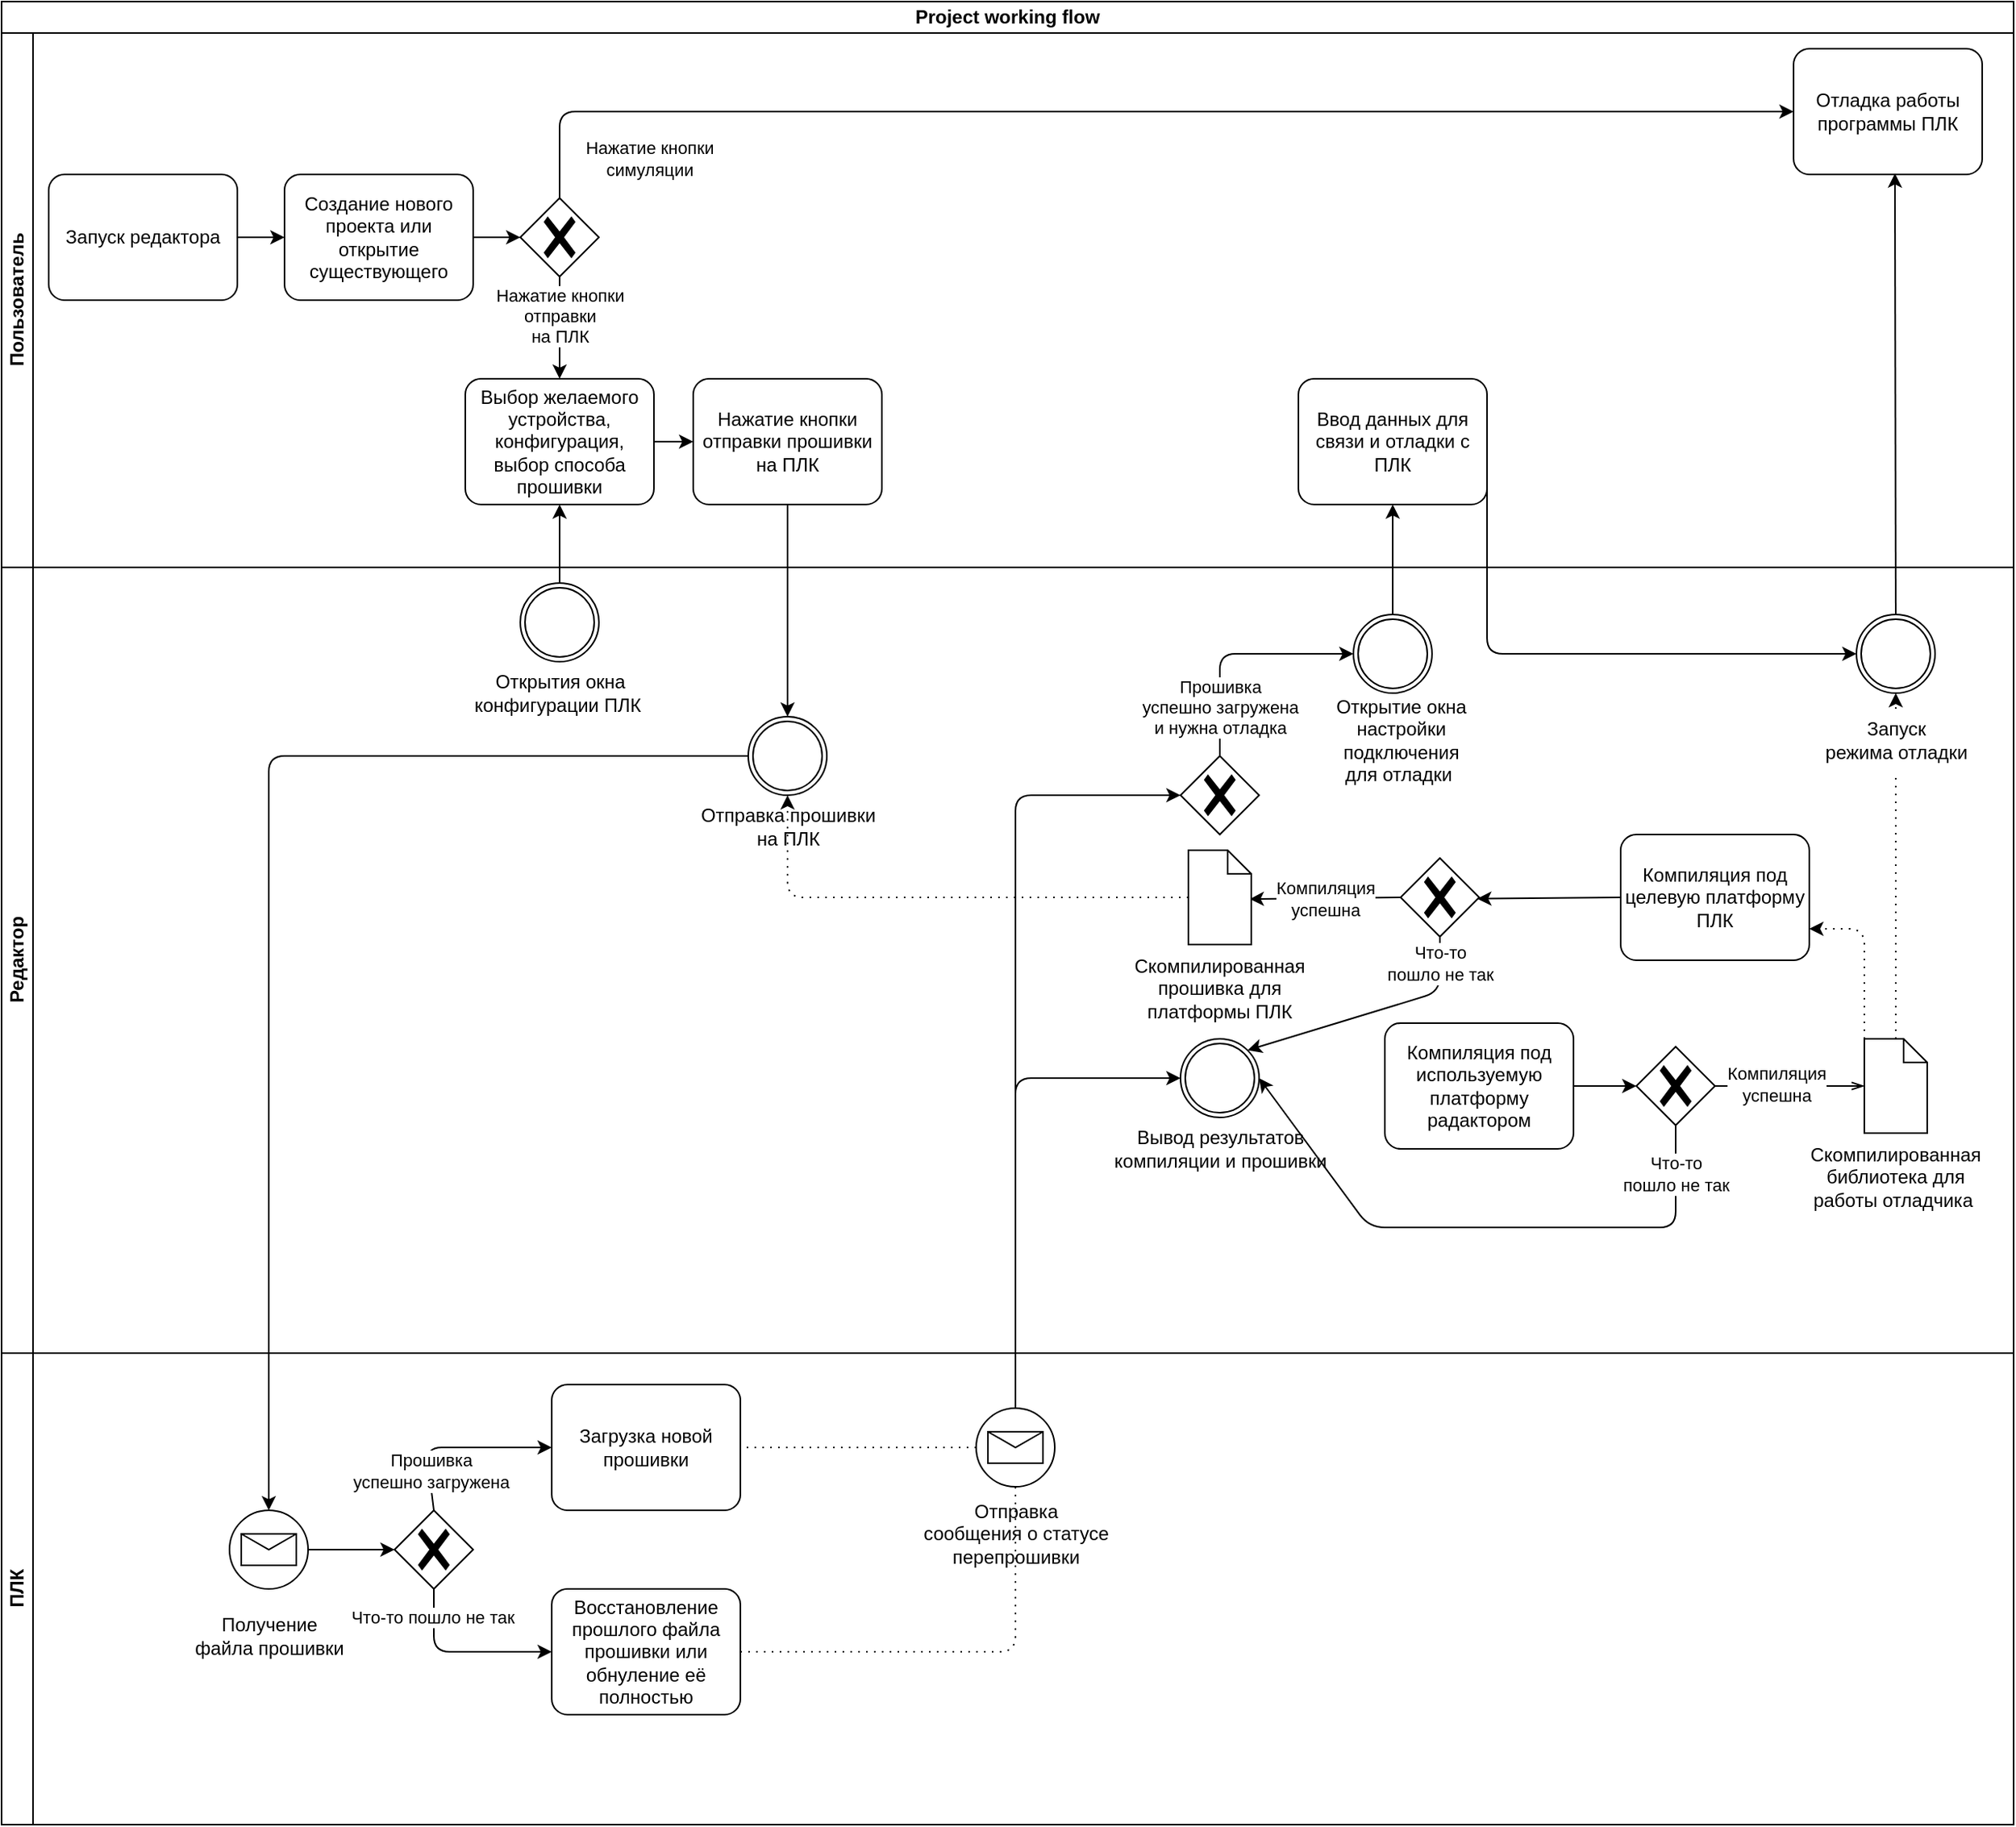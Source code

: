 <mxfile>
    <diagram id="bl7goSQ6Ps4yClPKZ0UQ" name="Page-1">
        <mxGraphModel dx="2008" dy="462" grid="1" gridSize="10" guides="1" tooltips="1" connect="1" arrows="1" fold="1" page="1" pageScale="1" pageWidth="850" pageHeight="1100" math="0" shadow="0">
            <root>
                <mxCell id="0"/>
                <mxCell id="1" parent="0"/>
                <mxCell id="2" value="Project working flow" style="swimlane;html=1;childLayout=stackLayout;resizeParent=1;resizeParentMax=0;horizontal=1;startSize=20;horizontalStack=0;whiteSpace=wrap;fillColor=none;" vertex="1" parent="1">
                    <mxGeometry x="-10" y="170" width="1280" height="1160" as="geometry"/>
                </mxCell>
                <mxCell id="54" style="edgeStyle=none;html=1;exitX=0.5;exitY=0;exitDx=0;exitDy=0;exitPerimeter=0;entryX=0.579;entryY=0.992;entryDx=0;entryDy=0;entryPerimeter=0;" edge="1" parent="2">
                    <mxGeometry relative="1" as="geometry">
                        <mxPoint x="1205.0" y="390" as="sourcePoint"/>
                        <mxPoint x="1204.48" y="109.36" as="targetPoint"/>
                    </mxGeometry>
                </mxCell>
                <mxCell id="3" value="Пользователь" style="swimlane;html=1;startSize=20;horizontal=0;" vertex="1" parent="2">
                    <mxGeometry y="20" width="1280" height="340" as="geometry"/>
                </mxCell>
                <mxCell id="8" style="edgeStyle=none;html=1;exitX=1;exitY=0.5;exitDx=0;exitDy=0;exitPerimeter=0;entryX=0;entryY=0.5;entryDx=0;entryDy=0;entryPerimeter=0;" edge="1" parent="3" source="6" target="7">
                    <mxGeometry relative="1" as="geometry"/>
                </mxCell>
                <mxCell id="6" value="Запуск редактора" style="points=[[0.25,0,0],[0.5,0,0],[0.75,0,0],[1,0.25,0],[1,0.5,0],[1,0.75,0],[0.75,1,0],[0.5,1,0],[0.25,1,0],[0,0.75,0],[0,0.5,0],[0,0.25,0]];shape=mxgraph.bpmn.task;whiteSpace=wrap;rectStyle=rounded;size=10;html=1;taskMarker=abstract;" vertex="1" parent="3">
                    <mxGeometry x="30" y="90" width="120" height="80" as="geometry"/>
                </mxCell>
                <mxCell id="11" style="edgeStyle=none;html=1;exitX=1;exitY=0.5;exitDx=0;exitDy=0;exitPerimeter=0;entryX=0;entryY=0.5;entryDx=0;entryDy=0;entryPerimeter=0;" edge="1" parent="3" source="7">
                    <mxGeometry relative="1" as="geometry">
                        <mxPoint x="330" y="130" as="targetPoint"/>
                    </mxGeometry>
                </mxCell>
                <mxCell id="7" value="Создание нового проекта или открытие существующего" style="points=[[0.25,0,0],[0.5,0,0],[0.75,0,0],[1,0.25,0],[1,0.5,0],[1,0.75,0],[0.75,1,0],[0.5,1,0],[0.25,1,0],[0,0.75,0],[0,0.5,0],[0,0.25,0]];shape=mxgraph.bpmn.task;whiteSpace=wrap;rectStyle=rounded;size=10;html=1;taskMarker=abstract;" vertex="1" parent="3">
                    <mxGeometry x="180" y="90" width="120" height="80" as="geometry"/>
                </mxCell>
                <mxCell id="19" value="" style="points=[[0.25,0.25,0],[0.5,0,0],[0.75,0.25,0],[1,0.5,0],[0.75,0.75,0],[0.5,1,0],[0.25,0.75,0],[0,0.5,0]];shape=mxgraph.bpmn.gateway2;html=1;verticalLabelPosition=bottom;labelBackgroundColor=#ffffff;verticalAlign=top;align=center;perimeter=rhombusPerimeter;outlineConnect=0;outline=none;symbol=none;gwType=exclusive;" vertex="1" parent="3">
                    <mxGeometry x="330" y="105" width="50" height="50" as="geometry"/>
                </mxCell>
                <mxCell id="36" value="Отладка работы программы ПЛК" style="points=[[0.25,0,0],[0.5,0,0],[0.75,0,0],[1,0.25,0],[1,0.5,0],[1,0.75,0],[0.75,1,0],[0.5,1,0],[0.25,1,0],[0,0.75,0],[0,0.5,0],[0,0.25,0]];shape=mxgraph.bpmn.task;whiteSpace=wrap;rectStyle=rounded;size=10;html=1;taskMarker=abstract;" vertex="1" parent="3">
                    <mxGeometry x="1140" y="10" width="120" height="80" as="geometry"/>
                </mxCell>
                <mxCell id="22" style="edgeStyle=none;html=1;exitX=0.5;exitY=0;exitDx=0;exitDy=0;exitPerimeter=0;entryX=0;entryY=0.5;entryDx=0;entryDy=0;entryPerimeter=0;" edge="1" parent="3" source="19" target="36">
                    <mxGeometry relative="1" as="geometry">
                        <mxPoint x="440" y="40" as="targetPoint"/>
                        <Array as="points">
                            <mxPoint x="355" y="50"/>
                        </Array>
                    </mxGeometry>
                </mxCell>
                <mxCell id="23" value="Нажатие кнопки&lt;br&gt;симуляции" style="edgeLabel;html=1;align=center;verticalAlign=middle;resizable=0;points=[];" vertex="1" connectable="0" parent="22">
                    <mxGeometry x="-0.415" y="-2" relative="1" as="geometry">
                        <mxPoint x="-134" y="28" as="offset"/>
                    </mxGeometry>
                </mxCell>
                <mxCell id="100" style="edgeStyle=none;html=1;exitX=1;exitY=0.5;exitDx=0;exitDy=0;exitPerimeter=0;entryX=0;entryY=0.5;entryDx=0;entryDy=0;entryPerimeter=0;endArrow=classic;endFill=1;" edge="1" parent="3" source="56" target="78">
                    <mxGeometry relative="1" as="geometry"/>
                </mxCell>
                <mxCell id="56" value="Выбор желаемого устройства, конфигурация, выбор способа прошивки" style="points=[[0.25,0,0],[0.5,0,0],[0.75,0,0],[1,0.25,0],[1,0.5,0],[1,0.75,0],[0.75,1,0],[0.5,1,0],[0.25,1,0],[0,0.75,0],[0,0.5,0],[0,0.25,0]];shape=mxgraph.bpmn.task;whiteSpace=wrap;rectStyle=rounded;size=10;html=1;taskMarker=abstract;labelBackgroundColor=none;fillColor=default;" vertex="1" parent="3">
                    <mxGeometry x="295" y="220" width="120" height="80" as="geometry"/>
                </mxCell>
                <mxCell id="78" value="Нажатие кнопки отправки прошивки на ПЛК" style="points=[[0.25,0,0],[0.5,0,0],[0.75,0,0],[1,0.25,0],[1,0.5,0],[1,0.75,0],[0.75,1,0],[0.5,1,0],[0.25,1,0],[0,0.75,0],[0,0.5,0],[0,0.25,0]];shape=mxgraph.bpmn.task;whiteSpace=wrap;rectStyle=rounded;size=10;html=1;taskMarker=abstract;labelBackgroundColor=none;fillColor=default;" vertex="1" parent="3">
                    <mxGeometry x="440" y="220" width="120" height="80" as="geometry"/>
                </mxCell>
                <mxCell id="24" style="edgeStyle=none;html=1;exitX=0.5;exitY=1;exitDx=0;exitDy=0;exitPerimeter=0;entryX=0.5;entryY=0;entryDx=0;entryDy=0;entryPerimeter=0;" edge="1" parent="3" source="19" target="56">
                    <mxGeometry relative="1" as="geometry">
                        <mxPoint x="365" y="160" as="targetPoint"/>
                        <Array as="points"/>
                    </mxGeometry>
                </mxCell>
                <mxCell id="25" value="Нажатие кнопки &lt;br&gt;отправки&lt;br&gt;на ПЛК" style="edgeLabel;html=1;align=center;verticalAlign=middle;resizable=0;points=[];" vertex="1" connectable="0" parent="24">
                    <mxGeometry x="-0.822" y="2" relative="1" as="geometry">
                        <mxPoint x="-2" y="19" as="offset"/>
                    </mxGeometry>
                </mxCell>
                <mxCell id="122" value="Ввод данных для связи и отладки с ПЛК" style="points=[[0.25,0,0],[0.5,0,0],[0.75,0,0],[1,0.25,0],[1,0.5,0],[1,0.75,0],[0.75,1,0],[0.5,1,0],[0.25,1,0],[0,0.75,0],[0,0.5,0],[0,0.25,0]];shape=mxgraph.bpmn.task;whiteSpace=wrap;rectStyle=rounded;size=10;html=1;taskMarker=abstract;labelBackgroundColor=none;" vertex="1" parent="3">
                    <mxGeometry x="825" y="220" width="120" height="80" as="geometry"/>
                </mxCell>
                <mxCell id="59" style="edgeStyle=none;html=1;exitX=0.5;exitY=0;exitDx=0;exitDy=0;exitPerimeter=0;entryX=0.5;entryY=1;entryDx=0;entryDy=0;entryPerimeter=0;" edge="1" parent="2" source="57" target="56">
                    <mxGeometry relative="1" as="geometry"/>
                </mxCell>
                <mxCell id="82" style="edgeStyle=none;html=1;exitX=0.5;exitY=1;exitDx=0;exitDy=0;exitPerimeter=0;entryX=0.5;entryY=0;entryDx=0;entryDy=0;entryPerimeter=0;" edge="1" parent="2" source="78" target="76">
                    <mxGeometry relative="1" as="geometry"/>
                </mxCell>
                <mxCell id="83" style="edgeStyle=none;html=1;exitX=0;exitY=0.5;exitDx=0;exitDy=0;exitPerimeter=0;entryX=0.5;entryY=0;entryDx=0;entryDy=0;entryPerimeter=0;" edge="1" parent="2" source="76" target="81">
                    <mxGeometry relative="1" as="geometry">
                        <Array as="points">
                            <mxPoint x="170" y="480"/>
                        </Array>
                    </mxGeometry>
                </mxCell>
                <mxCell id="4" value="Редактор" style="swimlane;html=1;startSize=20;horizontal=0;" vertex="1" parent="2">
                    <mxGeometry y="360" width="1280" height="500" as="geometry"/>
                </mxCell>
                <mxCell id="20" value="Компиляция под используемую платформу радактором" style="points=[[0.25,0,0],[0.5,0,0],[0.75,0,0],[1,0.25,0],[1,0.5,0],[1,0.75,0],[0.75,1,0],[0.5,1,0],[0.25,1,0],[0,0.75,0],[0,0.5,0],[0,0.25,0]];shape=mxgraph.bpmn.task;whiteSpace=wrap;rectStyle=rounded;size=10;html=1;taskMarker=abstract;" vertex="1" parent="4">
                    <mxGeometry x="880" y="290" width="120" height="80" as="geometry"/>
                </mxCell>
                <mxCell id="53" style="edgeStyle=none;html=1;exitX=0.5;exitY=0;exitDx=0;exitDy=0;exitPerimeter=0;entryX=0.5;entryY=1;entryDx=0;entryDy=0;entryPerimeter=0;dashed=1;dashPattern=1 4;startArrow=none;" edge="1" parent="4" source="55" target="52">
                    <mxGeometry relative="1" as="geometry">
                        <mxPoint x="1205.0" y="170" as="targetPoint"/>
                    </mxGeometry>
                </mxCell>
                <mxCell id="61" style="edgeStyle=none;html=1;exitX=0;exitY=0;exitDx=0;exitDy=0;exitPerimeter=0;entryX=1;entryY=0.75;entryDx=0;entryDy=0;entryPerimeter=0;dashed=1;dashPattern=1 4;" edge="1" parent="4" source="26" target="60">
                    <mxGeometry relative="1" as="geometry">
                        <Array as="points">
                            <mxPoint x="1185" y="230"/>
                        </Array>
                    </mxGeometry>
                </mxCell>
                <mxCell id="26" value="Скомпилированная библиотека для работы отладчика&amp;nbsp;" style="shape=mxgraph.bpmn.data;labelPosition=center;verticalLabelPosition=bottom;align=center;verticalAlign=top;whiteSpace=wrap;size=15;html=1;" vertex="1" parent="4">
                    <mxGeometry x="1185" y="300" width="40" height="60" as="geometry"/>
                </mxCell>
                <mxCell id="30" value="" style="edgeStyle=elbowEdgeStyle;fontSize=12;html=1;endFill=0;startFill=0;endSize=6;startSize=6;endArrow=openThin;startArrow=none;exitX=1;exitY=0.5;exitDx=0;exitDy=0;exitPerimeter=0;" edge="1" parent="4" source="127" target="26">
                    <mxGeometry width="160" relative="1" as="geometry">
                        <mxPoint x="540" y="249.71" as="sourcePoint"/>
                        <mxPoint x="580" y="250" as="targetPoint"/>
                    </mxGeometry>
                </mxCell>
                <mxCell id="129" value="Компиляция &lt;br&gt;успешна" style="edgeLabel;html=1;align=center;verticalAlign=middle;resizable=0;points=[];" vertex="1" connectable="0" parent="30">
                    <mxGeometry x="-0.186" y="1" relative="1" as="geometry">
                        <mxPoint as="offset"/>
                    </mxGeometry>
                </mxCell>
                <mxCell id="52" value="" style="points=[[0.145,0.145,0],[0.5,0,0],[0.855,0.145,0],[1,0.5,0],[0.855,0.855,0],[0.5,1,0],[0.145,0.855,0],[0,0.5,0]];shape=mxgraph.bpmn.event;html=1;verticalLabelPosition=bottom;labelBackgroundColor=#ffffff;verticalAlign=top;align=center;perimeter=ellipsePerimeter;outlineConnect=0;aspect=fixed;outline=throwing;symbol=general;" vertex="1" parent="4">
                    <mxGeometry x="1180" y="30" width="50" height="50" as="geometry"/>
                </mxCell>
                <mxCell id="57" value="" style="points=[[0.145,0.145,0],[0.5,0,0],[0.855,0.145,0],[1,0.5,0],[0.855,0.855,0],[0.5,1,0],[0.145,0.855,0],[0,0.5,0]];shape=mxgraph.bpmn.event;html=1;verticalLabelPosition=bottom;labelBackgroundColor=#ffffff;verticalAlign=top;align=center;perimeter=ellipsePerimeter;outlineConnect=0;aspect=fixed;outline=throwing;symbol=general;" vertex="1" parent="4">
                    <mxGeometry x="330" y="10" width="50" height="50" as="geometry"/>
                </mxCell>
                <mxCell id="58" value="Открытия окна&lt;br&gt;конфигурации ПЛК&amp;nbsp;" style="text;html=1;align=center;verticalAlign=middle;resizable=0;points=[];autosize=1;strokeColor=none;fillColor=none;" vertex="1" parent="4">
                    <mxGeometry x="290" y="60" width="130" height="40" as="geometry"/>
                </mxCell>
                <mxCell id="63" value="Компиляция&lt;br&gt;успешна" style="edgeStyle=none;html=1;exitX=0;exitY=0.5;exitDx=0;exitDy=0;exitPerimeter=0;entryX=0.975;entryY=0.517;entryDx=0;entryDy=0;entryPerimeter=0;startArrow=none;" edge="1" parent="4" source="133" target="62">
                    <mxGeometry relative="1" as="geometry"/>
                </mxCell>
                <mxCell id="60" value="Компиляция под целевую платформу ПЛК" style="points=[[0.25,0,0],[0.5,0,0],[0.75,0,0],[1,0.25,0],[1,0.5,0],[1,0.75,0],[0.75,1,0],[0.5,1,0],[0.25,1,0],[0,0.75,0],[0,0.5,0],[0,0.25,0]];shape=mxgraph.bpmn.task;whiteSpace=wrap;rectStyle=rounded;size=10;html=1;taskMarker=abstract;" vertex="1" parent="4">
                    <mxGeometry x="1030" y="170" width="120" height="80" as="geometry"/>
                </mxCell>
                <mxCell id="85" style="edgeStyle=none;html=1;exitX=0;exitY=0.5;exitDx=0;exitDy=0;exitPerimeter=0;entryX=0.5;entryY=1;entryDx=0;entryDy=0;entryPerimeter=0;dashed=1;dashPattern=1 4;endArrow=classic;endFill=1;" edge="1" parent="4" source="62" target="76">
                    <mxGeometry relative="1" as="geometry">
                        <Array as="points">
                            <mxPoint x="500" y="210"/>
                        </Array>
                    </mxGeometry>
                </mxCell>
                <mxCell id="62" value="Скомпилированная прошивка для платформы ПЛК" style="shape=mxgraph.bpmn.data;labelPosition=center;verticalLabelPosition=bottom;align=center;verticalAlign=top;whiteSpace=wrap;size=15;html=1;" vertex="1" parent="4">
                    <mxGeometry x="755" y="180" width="40" height="60" as="geometry"/>
                </mxCell>
                <mxCell id="76" value="" style="points=[[0.145,0.145,0],[0.5,0,0],[0.855,0.145,0],[1,0.5,0],[0.855,0.855,0],[0.5,1,0],[0.145,0.855,0],[0,0.5,0]];shape=mxgraph.bpmn.event;html=1;verticalLabelPosition=bottom;labelBackgroundColor=#ffffff;verticalAlign=top;align=center;perimeter=ellipsePerimeter;outlineConnect=0;aspect=fixed;outline=throwing;symbol=general;" vertex="1" parent="4">
                    <mxGeometry x="475" y="95" width="50" height="50" as="geometry"/>
                </mxCell>
                <mxCell id="77" value="Отправка прошивки &lt;br&gt;на ПЛК" style="text;html=1;align=center;verticalAlign=middle;resizable=0;points=[];autosize=1;strokeColor=none;fillColor=none;" vertex="1" parent="4">
                    <mxGeometry x="435" y="145" width="130" height="40" as="geometry"/>
                </mxCell>
                <mxCell id="103" value="" style="points=[[0.145,0.145,0],[0.5,0,0],[0.855,0.145,0],[1,0.5,0],[0.855,0.855,0],[0.5,1,0],[0.145,0.855,0],[0,0.5,0]];shape=mxgraph.bpmn.event;html=1;verticalLabelPosition=bottom;labelBackgroundColor=#ffffff;verticalAlign=top;align=center;perimeter=ellipsePerimeter;outlineConnect=0;aspect=fixed;outline=throwing;symbol=general;" vertex="1" parent="4">
                    <mxGeometry x="750" y="300" width="50" height="50" as="geometry"/>
                </mxCell>
                <mxCell id="105" value="Вывод результатов &lt;br&gt;компиляции и прошивки" style="text;html=1;align=center;verticalAlign=middle;resizable=0;points=[];autosize=1;strokeColor=none;fillColor=none;" vertex="1" parent="4">
                    <mxGeometry x="695" y="350" width="160" height="40" as="geometry"/>
                </mxCell>
                <mxCell id="119" style="edgeStyle=none;jumpSize=6;html=1;exitX=0.5;exitY=0;exitDx=0;exitDy=0;exitPerimeter=0;entryX=0;entryY=0.5;entryDx=0;entryDy=0;entryPerimeter=0;strokeWidth=1;startArrow=none;startFill=0;endArrow=classic;endFill=1;endSize=6;targetPerimeterSpacing=60;" edge="1" parent="4" source="112" target="118">
                    <mxGeometry relative="1" as="geometry">
                        <Array as="points">
                            <mxPoint x="775" y="55"/>
                        </Array>
                    </mxGeometry>
                </mxCell>
                <mxCell id="120" value="Прошивка &lt;br&gt;успешно загружена &lt;br&gt;и нужна отладка" style="edgeLabel;html=1;align=center;verticalAlign=middle;resizable=0;points=[];" vertex="1" connectable="0" parent="119">
                    <mxGeometry x="-0.731" y="-1" relative="1" as="geometry">
                        <mxPoint x="-1" y="-11" as="offset"/>
                    </mxGeometry>
                </mxCell>
                <mxCell id="112" value="" style="points=[[0.25,0.25,0],[0.5,0,0],[0.75,0.25,0],[1,0.5,0],[0.75,0.75,0],[0.5,1,0],[0.25,0.75,0],[0,0.5,0]];shape=mxgraph.bpmn.gateway2;html=1;verticalLabelPosition=bottom;labelBackgroundColor=#ffffff;verticalAlign=top;align=center;perimeter=rhombusPerimeter;outlineConnect=0;outline=none;symbol=none;gwType=exclusive;" vertex="1" parent="4">
                    <mxGeometry x="750" y="120" width="50" height="50" as="geometry"/>
                </mxCell>
                <mxCell id="118" value="" style="points=[[0.145,0.145,0],[0.5,0,0],[0.855,0.145,0],[1,0.5,0],[0.855,0.855,0],[0.5,1,0],[0.145,0.855,0],[0,0.5,0]];shape=mxgraph.bpmn.event;html=1;verticalLabelPosition=bottom;labelBackgroundColor=#ffffff;verticalAlign=top;align=center;perimeter=ellipsePerimeter;outlineConnect=0;aspect=fixed;outline=throwing;symbol=general;" vertex="1" parent="4">
                    <mxGeometry x="860" y="30" width="50" height="50" as="geometry"/>
                </mxCell>
                <mxCell id="121" value="Открытие окна&lt;br&gt;настройки &lt;br&gt;подключения &lt;br&gt;для отладки&amp;nbsp;" style="text;html=1;align=center;verticalAlign=middle;resizable=0;points=[];autosize=1;strokeColor=none;fillColor=none;" vertex="1" parent="4">
                    <mxGeometry x="835" y="75" width="110" height="70" as="geometry"/>
                </mxCell>
                <mxCell id="123" value="" style="edgeStyle=none;html=1;exitX=0.5;exitY=0;exitDx=0;exitDy=0;exitPerimeter=0;entryX=0.5;entryY=1;entryDx=0;entryDy=0;entryPerimeter=0;dashed=1;dashPattern=1 4;endArrow=none;" edge="1" parent="4" source="26" target="55">
                    <mxGeometry relative="1" as="geometry">
                        <mxPoint x="1195" y="810" as="sourcePoint"/>
                        <mxPoint x="1195" y="610" as="targetPoint"/>
                    </mxGeometry>
                </mxCell>
                <mxCell id="55" value="Запуск&lt;br&gt;режима отладки" style="text;html=1;align=center;verticalAlign=middle;resizable=0;points=[];autosize=1;strokeColor=none;fillColor=none;" vertex="1" parent="4">
                    <mxGeometry x="1150" y="90" width="110" height="40" as="geometry"/>
                </mxCell>
                <mxCell id="128" value="" style="edgeStyle=elbowEdgeStyle;fontSize=12;html=1;endFill=1;startFill=0;endSize=6;startSize=6;endArrow=classic;startArrow=none;exitX=1;exitY=0.5;exitDx=0;exitDy=0;exitPerimeter=0;" edge="1" parent="4" source="20" target="127">
                    <mxGeometry width="160" relative="1" as="geometry">
                        <mxPoint x="990" y="840" as="sourcePoint"/>
                        <mxPoint x="1175" y="840" as="targetPoint"/>
                    </mxGeometry>
                </mxCell>
                <mxCell id="131" style="edgeStyle=none;jumpSize=6;html=1;exitX=0.5;exitY=1;exitDx=0;exitDy=0;exitPerimeter=0;entryX=1;entryY=0.5;entryDx=0;entryDy=0;entryPerimeter=0;strokeWidth=1;startArrow=none;startFill=0;endArrow=classic;endFill=1;endSize=6;targetPerimeterSpacing=60;" edge="1" parent="4" source="127" target="103">
                    <mxGeometry relative="1" as="geometry">
                        <Array as="points">
                            <mxPoint x="1065" y="420"/>
                            <mxPoint x="870" y="420"/>
                        </Array>
                    </mxGeometry>
                </mxCell>
                <mxCell id="132" value="Что-то &lt;br&gt;пошло не так" style="edgeLabel;html=1;align=center;verticalAlign=middle;resizable=0;points=[];" vertex="1" connectable="0" parent="131">
                    <mxGeometry x="-0.795" y="1" relative="1" as="geometry">
                        <mxPoint x="-1" y="-8" as="offset"/>
                    </mxGeometry>
                </mxCell>
                <mxCell id="127" value="" style="points=[[0.25,0.25,0],[0.5,0,0],[0.75,0.25,0],[1,0.5,0],[0.75,0.75,0],[0.5,1,0],[0.25,0.75,0],[0,0.5,0]];shape=mxgraph.bpmn.gateway2;html=1;verticalLabelPosition=bottom;labelBackgroundColor=#ffffff;verticalAlign=top;align=center;perimeter=rhombusPerimeter;outlineConnect=0;outline=none;symbol=none;gwType=exclusive;" vertex="1" parent="4">
                    <mxGeometry x="1040" y="305" width="50" height="50" as="geometry"/>
                </mxCell>
                <mxCell id="135" value="Что-то &lt;br&gt;пошло не так" style="edgeStyle=none;jumpSize=6;html=1;exitX=0.5;exitY=1;exitDx=0;exitDy=0;exitPerimeter=0;entryX=0.855;entryY=0.145;entryDx=0;entryDy=0;entryPerimeter=0;strokeWidth=1;startArrow=none;startFill=0;endArrow=classic;endFill=1;endSize=6;targetPerimeterSpacing=60;" edge="1" parent="4" source="133" target="103">
                    <mxGeometry x="-0.8" relative="1" as="geometry">
                        <Array as="points">
                            <mxPoint x="915" y="270"/>
                        </Array>
                        <mxPoint as="offset"/>
                    </mxGeometry>
                </mxCell>
                <mxCell id="133" value="" style="points=[[0.25,0.25,0],[0.5,0,0],[0.75,0.25,0],[1,0.5,0],[0.75,0.75,0],[0.5,1,0],[0.25,0.75,0],[0,0.5,0]];shape=mxgraph.bpmn.gateway2;html=1;verticalLabelPosition=bottom;labelBackgroundColor=#ffffff;verticalAlign=top;align=center;perimeter=rhombusPerimeter;outlineConnect=0;outline=none;symbol=none;gwType=exclusive;" vertex="1" parent="4">
                    <mxGeometry x="890" y="185" width="50" height="50" as="geometry"/>
                </mxCell>
                <mxCell id="134" value="" style="edgeStyle=none;html=1;exitX=0;exitY=0.5;exitDx=0;exitDy=0;exitPerimeter=0;entryX=0.975;entryY=0.517;entryDx=0;entryDy=0;entryPerimeter=0;endArrow=classic;startArrow=none;startFill=0;endFill=1;" edge="1" parent="4" source="60" target="133">
                    <mxGeometry relative="1" as="geometry">
                        <mxPoint x="1020" y="740" as="sourcePoint"/>
                        <mxPoint x="784" y="741.02" as="targetPoint"/>
                    </mxGeometry>
                </mxCell>
                <mxCell id="5" value="ПЛК" style="swimlane;html=1;startSize=20;horizontal=0;" vertex="1" parent="2">
                    <mxGeometry y="860" width="1280" height="300" as="geometry"/>
                </mxCell>
                <mxCell id="89" style="edgeStyle=none;html=1;exitX=1;exitY=0.5;exitDx=0;exitDy=0;exitPerimeter=0;entryX=0;entryY=0.5;entryDx=0;entryDy=0;entryPerimeter=0;endArrow=classic;endFill=1;" edge="1" parent="5" source="81" target="88">
                    <mxGeometry relative="1" as="geometry"/>
                </mxCell>
                <mxCell id="81" value="" style="points=[[0.145,0.145,0],[0.5,0,0],[0.855,0.145,0],[1,0.5,0],[0.855,0.855,0],[0.5,1,0],[0.145,0.855,0],[0,0.5,0]];shape=mxgraph.bpmn.event;html=1;verticalLabelPosition=bottom;labelBackgroundColor=#ffffff;verticalAlign=top;align=center;perimeter=ellipsePerimeter;outlineConnect=0;aspect=fixed;outline=standard;symbol=message;" vertex="1" parent="5">
                    <mxGeometry x="145" y="100" width="50" height="50" as="geometry"/>
                </mxCell>
                <mxCell id="86" value="Получение &lt;br&gt;файла прошивки" style="text;html=1;align=center;verticalAlign=middle;resizable=0;points=[];autosize=1;strokeColor=none;fillColor=none;" vertex="1" parent="5">
                    <mxGeometry x="110" y="160" width="120" height="40" as="geometry"/>
                </mxCell>
                <mxCell id="88" value="" style="points=[[0.25,0.25,0],[0.5,0,0],[0.75,0.25,0],[1,0.5,0],[0.75,0.75,0],[0.5,1,0],[0.25,0.75,0],[0,0.5,0]];shape=mxgraph.bpmn.gateway2;html=1;verticalLabelPosition=bottom;labelBackgroundColor=#ffffff;verticalAlign=top;align=center;perimeter=rhombusPerimeter;outlineConnect=0;outline=none;symbol=none;gwType=exclusive;" vertex="1" parent="5">
                    <mxGeometry x="250" y="100" width="50" height="50" as="geometry"/>
                </mxCell>
                <mxCell id="102" style="edgeStyle=none;html=1;dashed=1;dashPattern=1 4;endArrow=none;endFill=0;exitX=1;exitY=0.5;exitDx=0;exitDy=0;exitPerimeter=0;entryX=0.5;entryY=1;entryDx=0;entryDy=0;entryPerimeter=0;" edge="1" parent="5" source="94" target="96">
                    <mxGeometry relative="1" as="geometry">
                        <mxPoint x="480" y="170" as="sourcePoint"/>
                        <Array as="points">
                            <mxPoint x="645" y="190"/>
                        </Array>
                    </mxGeometry>
                </mxCell>
                <mxCell id="94" value="Восстановление прошлого файла прошивки или обнуление её полностью" style="points=[[0.25,0,0],[0.5,0,0],[0.75,0,0],[1,0.25,0],[1,0.5,0],[1,0.75,0],[0.75,1,0],[0.5,1,0],[0.25,1,0],[0,0.75,0],[0,0.5,0],[0,0.25,0]];shape=mxgraph.bpmn.task;whiteSpace=wrap;rectStyle=rounded;size=10;html=1;taskMarker=abstract;labelBackgroundColor=none;" vertex="1" parent="5">
                    <mxGeometry x="350" y="150" width="120" height="80" as="geometry"/>
                </mxCell>
                <mxCell id="92" style="edgeStyle=none;html=1;exitX=0.5;exitY=1;exitDx=0;exitDy=0;exitPerimeter=0;endArrow=classic;endFill=1;entryX=0;entryY=0.5;entryDx=0;entryDy=0;entryPerimeter=0;" edge="1" parent="5" source="88" target="94">
                    <mxGeometry relative="1" as="geometry">
                        <mxPoint x="320" y="190" as="targetPoint"/>
                        <Array as="points">
                            <mxPoint x="275" y="190"/>
                        </Array>
                    </mxGeometry>
                </mxCell>
                <mxCell id="93" value="Что-то пошло не так" style="edgeLabel;html=1;align=center;verticalAlign=middle;resizable=0;points=[];" vertex="1" connectable="0" parent="92">
                    <mxGeometry x="-0.687" y="-1" relative="1" as="geometry">
                        <mxPoint as="offset"/>
                    </mxGeometry>
                </mxCell>
                <mxCell id="95" value="Загрузка новой прошивки" style="points=[[0.25,0,0],[0.5,0,0],[0.75,0,0],[1,0.25,0],[1,0.5,0],[1,0.75,0],[0.75,1,0],[0.5,1,0],[0.25,1,0],[0,0.75,0],[0,0.5,0],[0,0.25,0]];shape=mxgraph.bpmn.task;whiteSpace=wrap;rectStyle=rounded;size=10;html=1;taskMarker=abstract;labelBackgroundColor=none;" vertex="1" parent="5">
                    <mxGeometry x="350" y="20" width="120" height="80" as="geometry"/>
                </mxCell>
                <mxCell id="101" style="edgeStyle=none;html=1;exitX=0;exitY=0.5;exitDx=0;exitDy=0;exitPerimeter=0;entryX=1;entryY=0.5;entryDx=0;entryDy=0;entryPerimeter=0;endArrow=none;endFill=0;dashed=1;dashPattern=1 4;" edge="1" parent="5" source="96" target="95">
                    <mxGeometry relative="1" as="geometry"/>
                </mxCell>
                <mxCell id="96" value="" style="points=[[0.145,0.145,0],[0.5,0,0],[0.855,0.145,0],[1,0.5,0],[0.855,0.855,0],[0.5,1,0],[0.145,0.855,0],[0,0.5,0]];shape=mxgraph.bpmn.event;html=1;verticalLabelPosition=bottom;labelBackgroundColor=#ffffff;verticalAlign=top;align=center;perimeter=ellipsePerimeter;outlineConnect=0;aspect=fixed;outline=standard;symbol=message;" vertex="1" parent="5">
                    <mxGeometry x="620" y="35" width="50" height="50" as="geometry"/>
                </mxCell>
                <mxCell id="98" value="Отправка &lt;br&gt;сообщения о статусе &lt;br&gt;перепрошивки" style="text;html=1;align=center;verticalAlign=middle;resizable=0;points=[];autosize=1;strokeColor=none;fillColor=none;" vertex="1" parent="5">
                    <mxGeometry x="575" y="85" width="140" height="60" as="geometry"/>
                </mxCell>
                <mxCell id="90" style="edgeStyle=none;html=1;exitX=0.5;exitY=0;exitDx=0;exitDy=0;exitPerimeter=0;endArrow=classic;endFill=1;entryX=0;entryY=0.5;entryDx=0;entryDy=0;entryPerimeter=0;" edge="1" parent="5" source="88" target="95">
                    <mxGeometry relative="1" as="geometry">
                        <mxPoint x="350" y="-20" as="targetPoint"/>
                        <Array as="points">
                            <mxPoint x="270" y="60"/>
                        </Array>
                    </mxGeometry>
                </mxCell>
                <mxCell id="91" value="Прошивка &lt;br&gt;успешно загружена" style="edgeLabel;html=1;align=center;verticalAlign=middle;resizable=0;points=[];" vertex="1" connectable="0" parent="90">
                    <mxGeometry x="-0.674" relative="1" as="geometry">
                        <mxPoint y="-6" as="offset"/>
                    </mxGeometry>
                </mxCell>
                <mxCell id="114" style="edgeStyle=none;html=1;exitX=0;exitY=0.5;exitDx=0;exitDy=0;exitPerimeter=0;endArrow=none;endFill=0;startArrow=classic;startFill=1;endSize=6;strokeWidth=1;jumpSize=6;entryX=0.5;entryY=0;entryDx=0;entryDy=0;entryPerimeter=0;" edge="1" parent="2" source="112" target="96">
                    <mxGeometry relative="1" as="geometry">
                        <mxPoint x="650" y="550" as="targetPoint"/>
                        <Array as="points">
                            <mxPoint x="645" y="505"/>
                        </Array>
                    </mxGeometry>
                </mxCell>
                <mxCell id="124" style="edgeStyle=none;jumpSize=6;html=1;exitX=0.5;exitY=0;exitDx=0;exitDy=0;exitPerimeter=0;entryX=0.5;entryY=1;entryDx=0;entryDy=0;entryPerimeter=0;strokeWidth=1;startArrow=none;startFill=0;endArrow=classic;endFill=1;endSize=6;targetPerimeterSpacing=60;" edge="1" parent="2" source="118" target="122">
                    <mxGeometry relative="1" as="geometry"/>
                </mxCell>
                <mxCell id="126" style="edgeStyle=none;jumpSize=6;html=1;exitX=1;exitY=0.5;exitDx=0;exitDy=0;exitPerimeter=0;entryX=0;entryY=0.5;entryDx=0;entryDy=0;entryPerimeter=0;strokeWidth=1;startArrow=none;startFill=0;endArrow=classic;endFill=1;endSize=6;targetPerimeterSpacing=60;" edge="1" parent="2" source="122" target="52">
                    <mxGeometry relative="1" as="geometry">
                        <Array as="points">
                            <mxPoint x="945" y="415"/>
                        </Array>
                    </mxGeometry>
                </mxCell>
                <mxCell id="130" style="edgeStyle=none;jumpSize=6;html=1;exitX=0.5;exitY=0;exitDx=0;exitDy=0;exitPerimeter=0;entryX=0;entryY=0.5;entryDx=0;entryDy=0;entryPerimeter=0;strokeWidth=1;startArrow=none;startFill=0;endArrow=classic;endFill=1;endSize=6;targetPerimeterSpacing=60;" edge="1" parent="2" source="96" target="103">
                    <mxGeometry relative="1" as="geometry">
                        <Array as="points">
                            <mxPoint x="645" y="685"/>
                        </Array>
                    </mxGeometry>
                </mxCell>
            </root>
        </mxGraphModel>
    </diagram>
</mxfile>